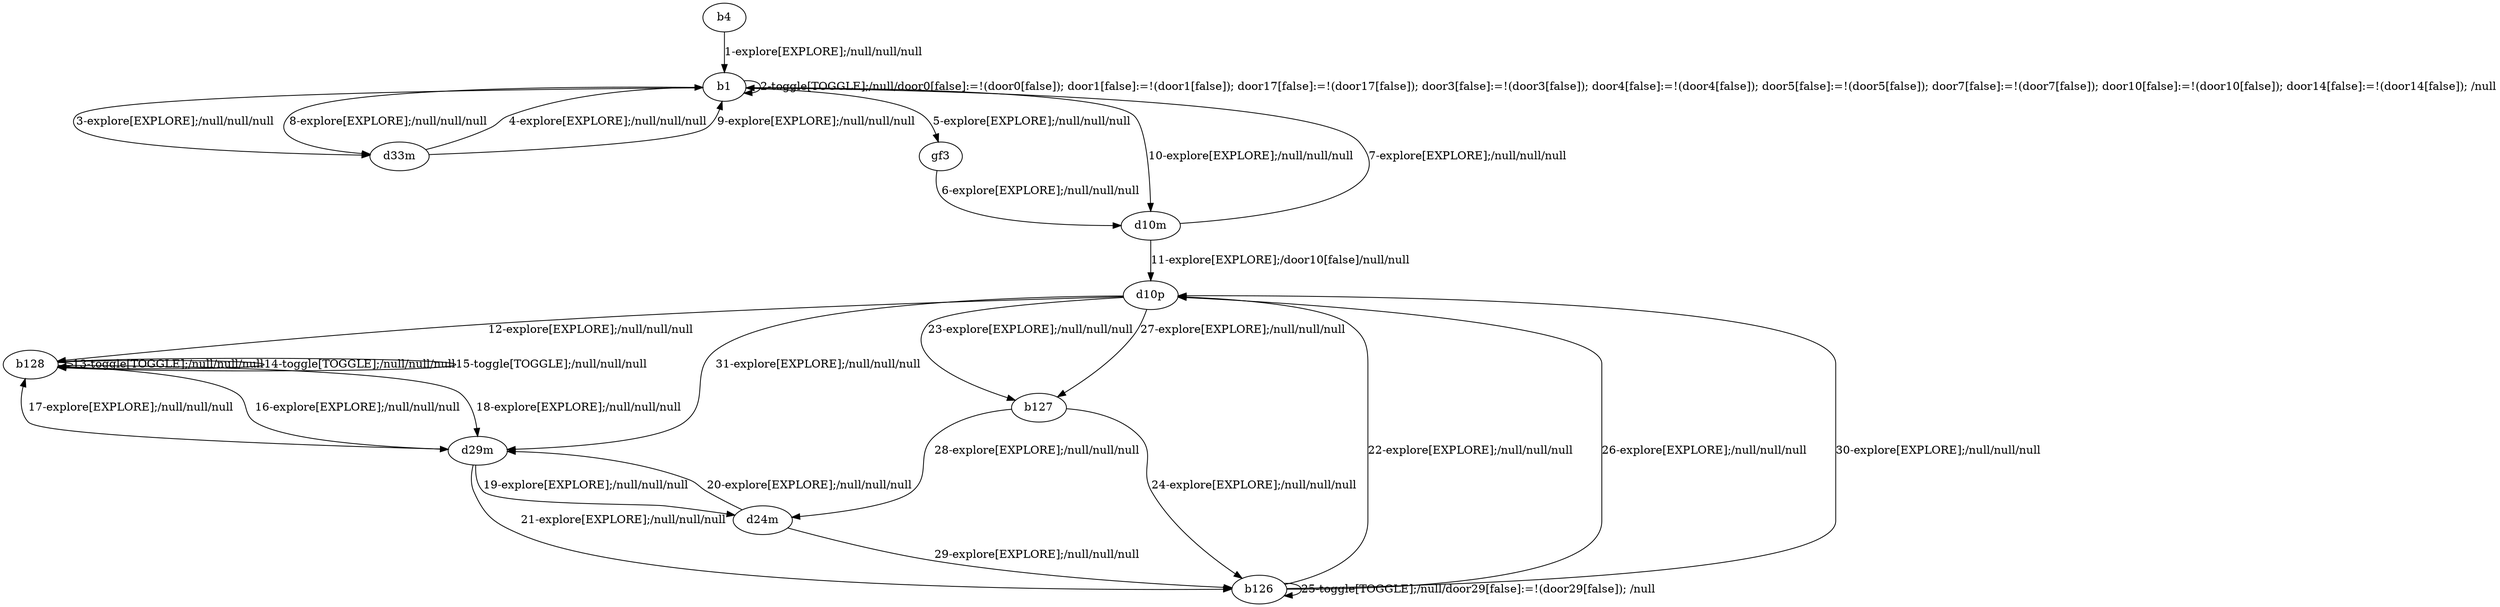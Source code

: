 # Total number of goals covered by this test: 1
# d29m --> b126

digraph g {
"b4" -> "b1" [label = "1-explore[EXPLORE];/null/null/null"];
"b1" -> "b1" [label = "2-toggle[TOGGLE];/null/door0[false]:=!(door0[false]); door1[false]:=!(door1[false]); door17[false]:=!(door17[false]); door3[false]:=!(door3[false]); door4[false]:=!(door4[false]); door5[false]:=!(door5[false]); door7[false]:=!(door7[false]); door10[false]:=!(door10[false]); door14[false]:=!(door14[false]); /null"];
"b1" -> "d33m" [label = "3-explore[EXPLORE];/null/null/null"];
"d33m" -> "b1" [label = "4-explore[EXPLORE];/null/null/null"];
"b1" -> "gf3" [label = "5-explore[EXPLORE];/null/null/null"];
"gf3" -> "d10m" [label = "6-explore[EXPLORE];/null/null/null"];
"d10m" -> "b1" [label = "7-explore[EXPLORE];/null/null/null"];
"b1" -> "d33m" [label = "8-explore[EXPLORE];/null/null/null"];
"d33m" -> "b1" [label = "9-explore[EXPLORE];/null/null/null"];
"b1" -> "d10m" [label = "10-explore[EXPLORE];/null/null/null"];
"d10m" -> "d10p" [label = "11-explore[EXPLORE];/door10[false]/null/null"];
"d10p" -> "b128" [label = "12-explore[EXPLORE];/null/null/null"];
"b128" -> "b128" [label = "13-toggle[TOGGLE];/null/null/null"];
"b128" -> "b128" [label = "14-toggle[TOGGLE];/null/null/null"];
"b128" -> "b128" [label = "15-toggle[TOGGLE];/null/null/null"];
"b128" -> "d29m" [label = "16-explore[EXPLORE];/null/null/null"];
"d29m" -> "b128" [label = "17-explore[EXPLORE];/null/null/null"];
"b128" -> "d29m" [label = "18-explore[EXPLORE];/null/null/null"];
"d29m" -> "d24m" [label = "19-explore[EXPLORE];/null/null/null"];
"d24m" -> "d29m" [label = "20-explore[EXPLORE];/null/null/null"];
"d29m" -> "b126" [label = "21-explore[EXPLORE];/null/null/null"];
"b126" -> "d10p" [label = "22-explore[EXPLORE];/null/null/null"];
"d10p" -> "b127" [label = "23-explore[EXPLORE];/null/null/null"];
"b127" -> "b126" [label = "24-explore[EXPLORE];/null/null/null"];
"b126" -> "b126" [label = "25-toggle[TOGGLE];/null/door29[false]:=!(door29[false]); /null"];
"b126" -> "d10p" [label = "26-explore[EXPLORE];/null/null/null"];
"d10p" -> "b127" [label = "27-explore[EXPLORE];/null/null/null"];
"b127" -> "d24m" [label = "28-explore[EXPLORE];/null/null/null"];
"d24m" -> "b126" [label = "29-explore[EXPLORE];/null/null/null"];
"b126" -> "d10p" [label = "30-explore[EXPLORE];/null/null/null"];
"d10p" -> "d29m" [label = "31-explore[EXPLORE];/null/null/null"];
}